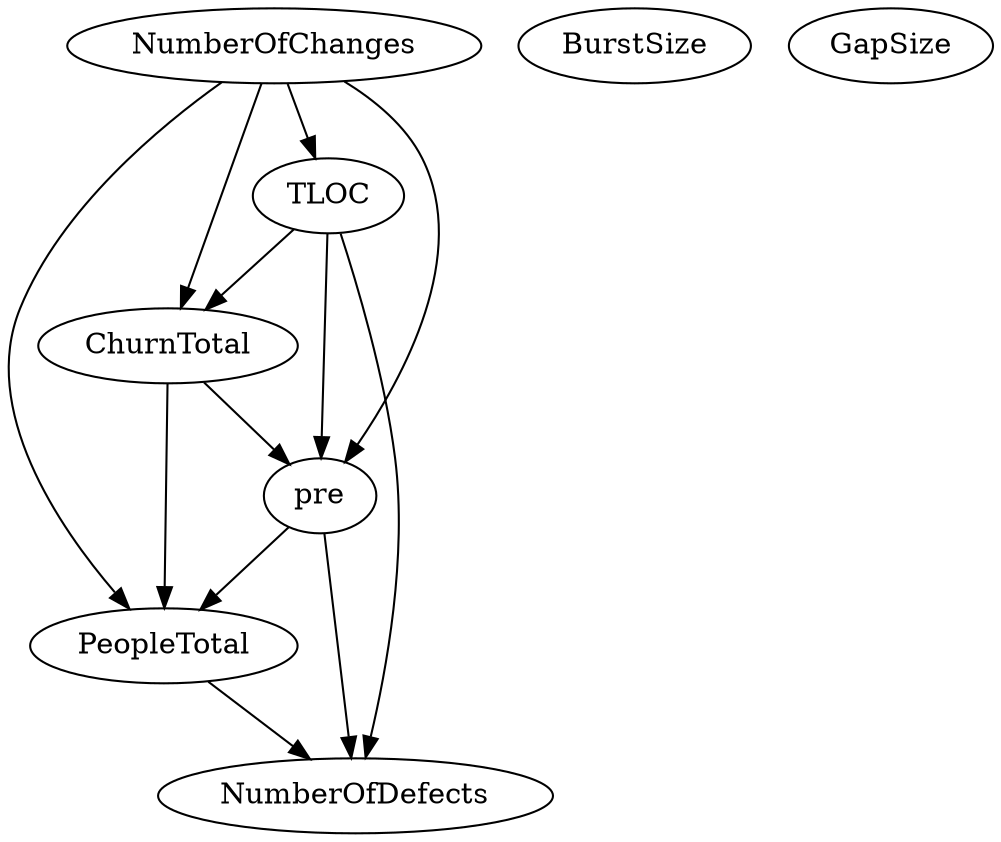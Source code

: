 digraph {
   PeopleTotal;
   NumberOfChanges;
   ChurnTotal;
   TLOC;
   pre;
   NumberOfDefects;
   BurstSize;
   GapSize;
   PeopleTotal -> NumberOfDefects;
   NumberOfChanges -> PeopleTotal;
   NumberOfChanges -> ChurnTotal;
   NumberOfChanges -> TLOC;
   NumberOfChanges -> pre;
   ChurnTotal -> PeopleTotal;
   ChurnTotal -> pre;
   TLOC -> ChurnTotal;
   TLOC -> pre;
   TLOC -> NumberOfDefects;
   pre -> PeopleTotal;
   pre -> NumberOfDefects;
}
